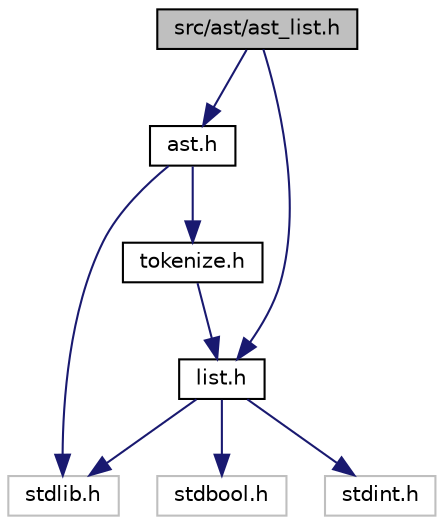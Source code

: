 digraph "src/ast/ast_list.h"
{
 // LATEX_PDF_SIZE
  edge [fontname="Helvetica",fontsize="10",labelfontname="Helvetica",labelfontsize="10"];
  node [fontname="Helvetica",fontsize="10",shape=record];
  Node1 [label="src/ast/ast_list.h",height=0.2,width=0.4,color="black", fillcolor="grey75", style="filled", fontcolor="black",tooltip="Protects list of AST generated by list.h from redeclaration."];
  Node1 -> Node2 [color="midnightblue",fontsize="10",style="solid"];
  Node2 [label="ast.h",height=0.2,width=0.4,color="black", fillcolor="white", style="filled",URL="$ast_8h.html",tooltip="Internal representation of logical formulas in form of Abstract Syntax Tree."];
  Node2 -> Node3 [color="midnightblue",fontsize="10",style="solid"];
  Node3 [label="tokenize.h",height=0.2,width=0.4,color="black", fillcolor="white", style="filled",URL="$tokenize_8h.html",tooltip="Provides tokenization."];
  Node3 -> Node4 [color="midnightblue",fontsize="10",style="solid"];
  Node4 [label="list.h",height=0.2,width=0.4,color="black", fillcolor="white", style="filled",URL="$list_8h.html",tooltip="Set of macros that provide implementation of double linked list's templates."];
  Node4 -> Node5 [color="midnightblue",fontsize="10",style="solid"];
  Node5 [label="stdlib.h",height=0.2,width=0.4,color="grey75", fillcolor="white", style="filled",tooltip=" "];
  Node4 -> Node6 [color="midnightblue",fontsize="10",style="solid"];
  Node6 [label="stdbool.h",height=0.2,width=0.4,color="grey75", fillcolor="white", style="filled",tooltip=" "];
  Node4 -> Node7 [color="midnightblue",fontsize="10",style="solid"];
  Node7 [label="stdint.h",height=0.2,width=0.4,color="grey75", fillcolor="white", style="filled",tooltip=" "];
  Node2 -> Node5 [color="midnightblue",fontsize="10",style="solid"];
  Node1 -> Node4 [color="midnightblue",fontsize="10",style="solid"];
}
